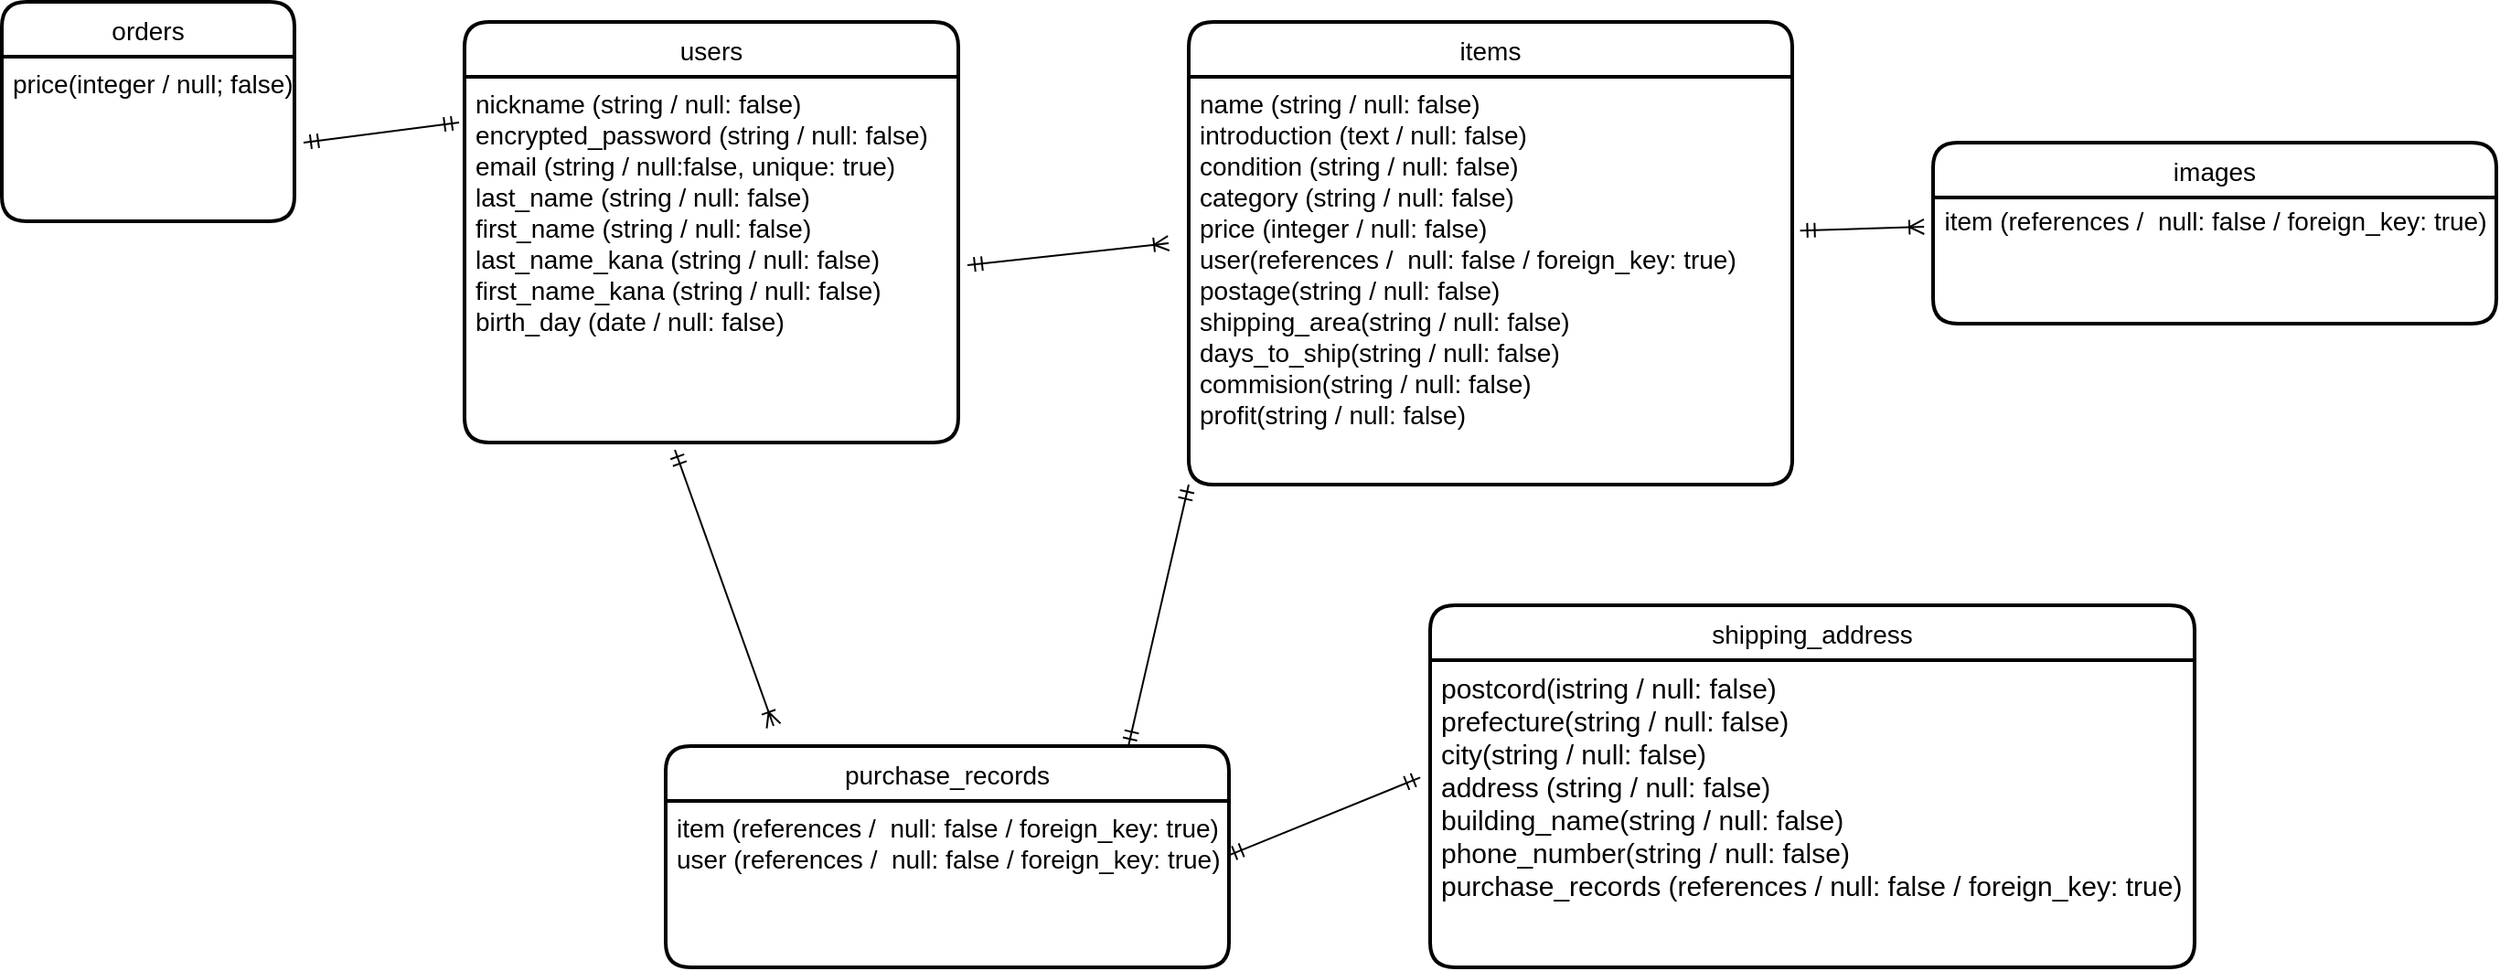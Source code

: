 <mxfile>
    <diagram id="mA_zu_9WOl9F9z4R7B8Z" name="ページ1">
        <mxGraphModel dx="933" dy="860" grid="1" gridSize="11" guides="0" tooltips="1" connect="1" arrows="1" fold="1" page="1" pageScale="1" pageWidth="827" pageHeight="1169" math="0" shadow="0">
            <root>
                <mxCell id="0"/>
                <mxCell id="1" parent="0"/>
                <mxCell id="32" value="users" style="swimlane;childLayout=stackLayout;horizontal=1;startSize=30;horizontalStack=0;rounded=1;fontSize=14;fontStyle=0;strokeWidth=2;resizeParent=0;resizeLast=1;shadow=0;dashed=0;align=center;" parent="1" vertex="1">
                    <mxGeometry x="385" y="506" width="270" height="230" as="geometry"/>
                </mxCell>
                <mxCell id="33" value="nickname (string / null: false)&#10;encrypted_password (string / null: false)&#10;email (string / null:false, unique: true)&#10;last_name (string / null: false)&#10;first_name (string / null: false)&#10;last_name_kana (string / null: false)&#10;first_name_kana (string / null: false)&#10;birth_day (date / null: false)&#10;&#10;" style="align=left;strokeColor=none;fillColor=none;spacingLeft=4;fontSize=14;verticalAlign=top;resizable=0;rotatable=0;part=1;" parent="32" vertex="1">
                    <mxGeometry y="30" width="270" height="200" as="geometry"/>
                </mxCell>
                <mxCell id="34" value="items" style="swimlane;childLayout=stackLayout;horizontal=1;startSize=30;horizontalStack=0;rounded=1;fontSize=14;fontStyle=0;strokeWidth=2;resizeParent=0;resizeLast=1;shadow=0;dashed=0;align=center;" parent="1" vertex="1">
                    <mxGeometry x="781" y="506" width="330" height="253" as="geometry"/>
                </mxCell>
                <mxCell id="35" value="name (string / null: false)&#10;introduction (text / null: false)&#10;condition (string / null: false)&#10;category (string / null: false)&#10;price (integer / null: false)&#10;user(references /  null: false / foreign_key: true)&#10;postage(string / null: false)&#10;shipping_area(string / null: false)&#10;days_to_ship(string / null: false)&#10;commision(string / null: false)&#10;profit(string / null: false)&#10;&#10;&#10;" style="align=left;strokeColor=none;fillColor=none;spacingLeft=4;fontSize=14;verticalAlign=top;resizable=0;rotatable=0;part=1;" parent="34" vertex="1">
                    <mxGeometry y="30" width="330" height="223" as="geometry"/>
                </mxCell>
                <mxCell id="44" value="shipping_address" style="swimlane;childLayout=stackLayout;horizontal=1;startSize=30;horizontalStack=0;rounded=1;fontSize=14;fontStyle=0;strokeWidth=2;resizeParent=0;resizeLast=1;shadow=0;dashed=0;align=center;" parent="1" vertex="1">
                    <mxGeometry x="913" y="825" width="418" height="198" as="geometry"/>
                </mxCell>
                <mxCell id="45" value="postcord(istring / null: false)&#10;prefecture(string / null: false)&#10;city(string / null: false)&#10;address (string / null: false)&#10;building_name(string / null: false)&#10;phone_number(string / null: false)&#10;purchase_records (references / null: false / foreign_key: true)&#10;&#10;&#10;" style="align=left;strokeColor=none;fillColor=none;spacingLeft=4;fontSize=15;verticalAlign=top;resizable=0;rotatable=0;part=1;" parent="44" vertex="1">
                    <mxGeometry y="30" width="418" height="168" as="geometry"/>
                </mxCell>
                <mxCell id="150" value="purchase_records" style="swimlane;childLayout=stackLayout;horizontal=1;startSize=30;horizontalStack=0;rounded=1;fontSize=14;fontStyle=0;strokeWidth=2;resizeParent=0;resizeLast=1;shadow=0;dashed=0;align=center;" parent="1" vertex="1">
                    <mxGeometry x="495" y="902" width="308" height="121" as="geometry"/>
                </mxCell>
                <mxCell id="151" value="item (references /  null: false / foreign_key: true)&#10;user (references /  null: false / foreign_key: true)&#10;&#10;" style="align=left;strokeColor=none;fillColor=none;spacingLeft=4;fontSize=14;verticalAlign=top;resizable=0;rotatable=0;part=1;" parent="150" vertex="1">
                    <mxGeometry y="30" width="308" height="91" as="geometry"/>
                </mxCell>
                <mxCell id="154" value="" style="fontSize=12;html=1;endArrow=ERmandOne;startArrow=ERmandOne;entryX=-0.013;entryY=0.382;entryDx=0;entryDy=0;exitX=0.998;exitY=0.329;exitDx=0;exitDy=0;exitPerimeter=0;entryPerimeter=0;" parent="1" source="151" target="45" edge="1">
                    <mxGeometry width="100" height="100" relative="1" as="geometry">
                        <mxPoint x="737" y="859" as="sourcePoint"/>
                        <mxPoint x="837" y="759" as="targetPoint"/>
                    </mxGeometry>
                </mxCell>
                <mxCell id="156" value="" style="fontSize=12;html=1;endArrow=ERmandOne;startArrow=ERmandOne;entryX=0;entryY=1;entryDx=0;entryDy=0;" parent="1" target="35" edge="1">
                    <mxGeometry width="100" height="100" relative="1" as="geometry">
                        <mxPoint x="748" y="902" as="sourcePoint"/>
                        <mxPoint x="837" y="726" as="targetPoint"/>
                    </mxGeometry>
                </mxCell>
                <mxCell id="157" value="images" style="swimlane;childLayout=stackLayout;horizontal=1;startSize=30;horizontalStack=0;rounded=1;fontSize=14;fontStyle=0;strokeWidth=2;resizeParent=0;resizeLast=1;shadow=0;dashed=0;align=center;" parent="1" vertex="1">
                    <mxGeometry x="1188" y="572" width="308" height="99" as="geometry"/>
                </mxCell>
                <mxCell id="162" value="&lt;span style=&quot;font-size: 14px ; text-align: left&quot;&gt;item&amp;nbsp;(references /&amp;nbsp; null: false / foreign_key: true)&lt;/span&gt;" style="text;html=1;align=center;verticalAlign=middle;resizable=0;points=[];autosize=1;strokeColor=none;fillColor=none;" parent="1" vertex="1">
                    <mxGeometry x="1188" y="604" width="308" height="22" as="geometry"/>
                </mxCell>
                <mxCell id="164" value="" style="fontSize=12;html=1;endArrow=ERoneToMany;startArrow=ERmandOne;" parent="1" edge="1">
                    <mxGeometry width="100" height="100" relative="1" as="geometry">
                        <mxPoint x="660" y="639" as="sourcePoint"/>
                        <mxPoint x="770" y="627" as="targetPoint"/>
                    </mxGeometry>
                </mxCell>
                <mxCell id="165" value="" style="fontSize=12;html=1;endArrow=ERoneToMany;startArrow=ERmandOne;entryX=-0.016;entryY=0.636;entryDx=0;entryDy=0;entryPerimeter=0;exitX=1.013;exitY=0.377;exitDx=0;exitDy=0;exitPerimeter=0;" parent="1" source="35" target="162" edge="1">
                    <mxGeometry width="100" height="100" relative="1" as="geometry">
                        <mxPoint x="1133" y="618" as="sourcePoint"/>
                        <mxPoint x="1222" y="605" as="targetPoint"/>
                    </mxGeometry>
                </mxCell>
                <mxCell id="166" value="" style="fontSize=12;html=1;endArrow=ERoneToMany;startArrow=ERmandOne;exitX=0.426;exitY=1.02;exitDx=0;exitDy=0;exitPerimeter=0;" parent="1" source="33" edge="1">
                    <mxGeometry width="100" height="100" relative="1" as="geometry">
                        <mxPoint x="484" y="881" as="sourcePoint"/>
                        <mxPoint x="554" y="891" as="targetPoint"/>
                    </mxGeometry>
                </mxCell>
                <mxCell id="168" value="orders" style="swimlane;childLayout=stackLayout;horizontal=1;startSize=30;horizontalStack=0;rounded=1;fontSize=14;fontStyle=0;strokeWidth=2;resizeParent=0;resizeLast=1;shadow=0;dashed=0;align=center;" vertex="1" parent="1">
                    <mxGeometry x="132" y="495" width="160" height="120" as="geometry"/>
                </mxCell>
                <mxCell id="169" value="price(integer / null; false)" style="align=left;strokeColor=none;fillColor=none;spacingLeft=4;fontSize=14;verticalAlign=top;resizable=0;rotatable=0;part=1;" vertex="1" parent="168">
                    <mxGeometry y="30" width="160" height="90" as="geometry"/>
                </mxCell>
                <mxCell id="172" value="" style="fontSize=12;html=1;endArrow=ERmandOne;startArrow=ERmandOne;entryX=-0.011;entryY=0.125;entryDx=0;entryDy=0;entryPerimeter=0;" edge="1" parent="1" target="33">
                    <mxGeometry width="100" height="100" relative="1" as="geometry">
                        <mxPoint x="297" y="572" as="sourcePoint"/>
                        <mxPoint x="374" y="561" as="targetPoint"/>
                    </mxGeometry>
                </mxCell>
            </root>
        </mxGraphModel>
    </diagram>
</mxfile>